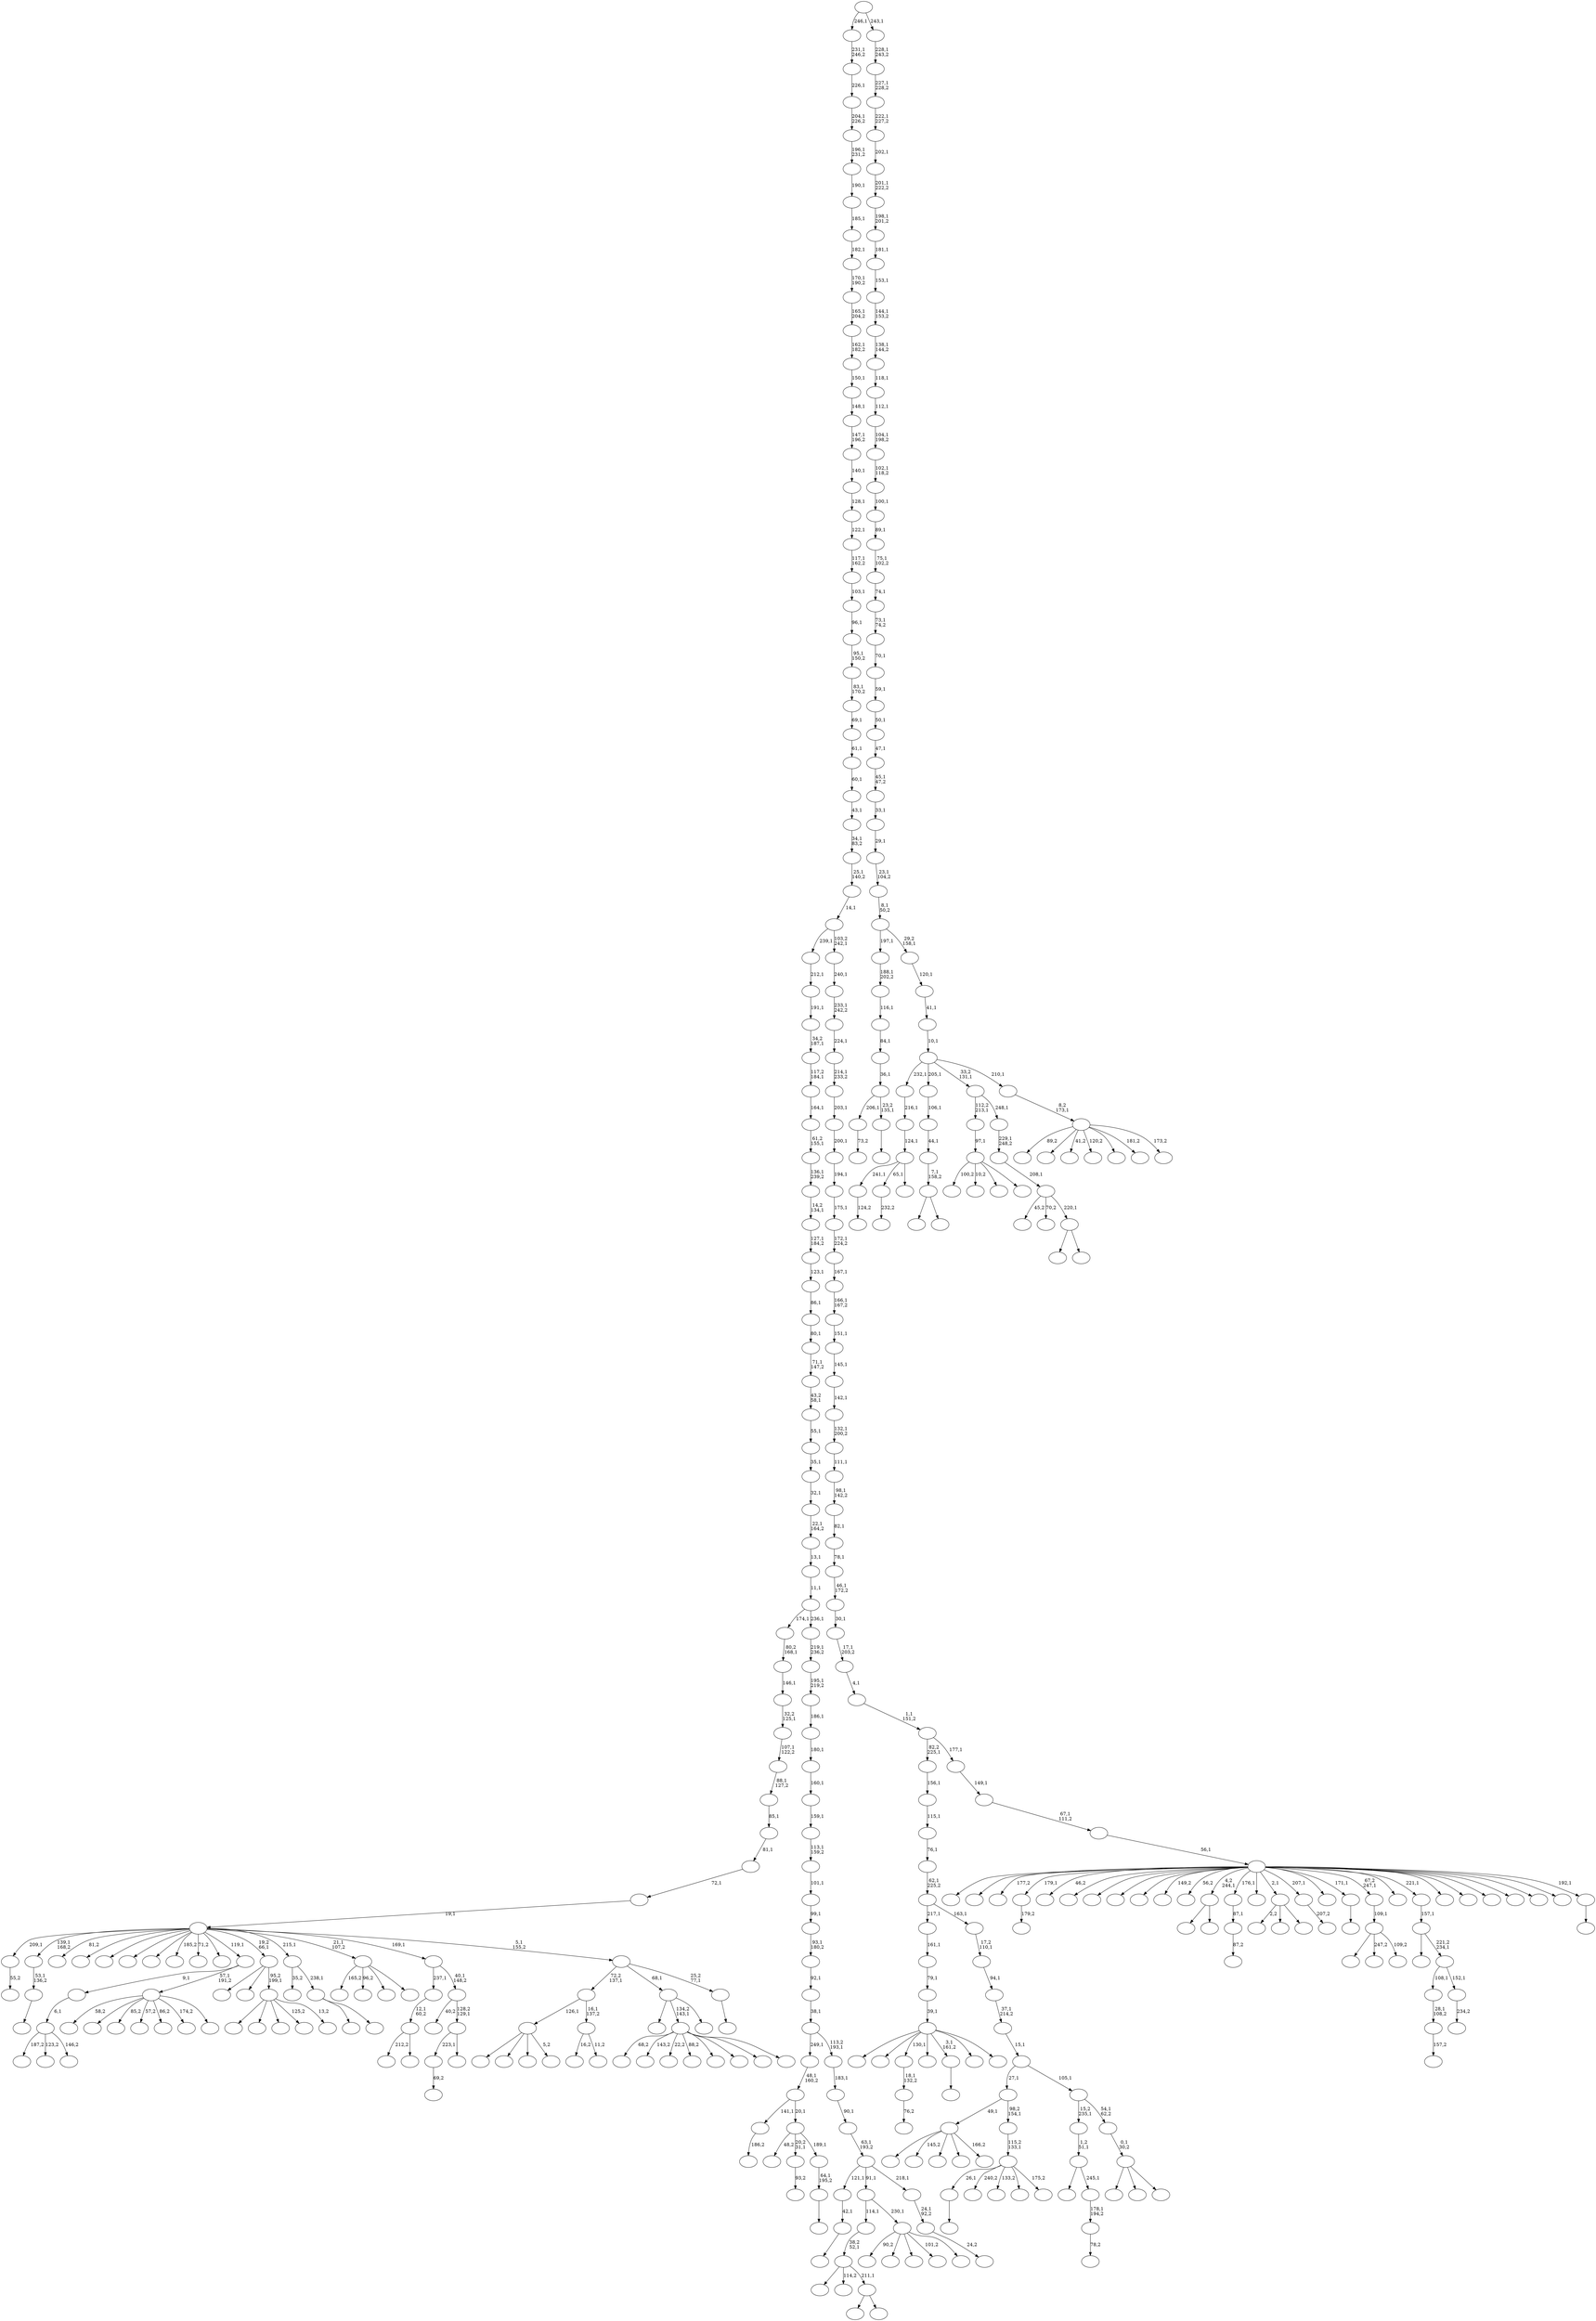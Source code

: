 digraph T {
	400 [label=""]
	399 [label=""]
	398 [label=""]
	397 [label=""]
	396 [label=""]
	395 [label=""]
	394 [label=""]
	393 [label=""]
	392 [label=""]
	391 [label=""]
	390 [label=""]
	389 [label=""]
	388 [label=""]
	387 [label=""]
	386 [label=""]
	385 [label=""]
	384 [label=""]
	383 [label=""]
	382 [label=""]
	381 [label=""]
	380 [label=""]
	379 [label=""]
	378 [label=""]
	377 [label=""]
	376 [label=""]
	375 [label=""]
	374 [label=""]
	373 [label=""]
	372 [label=""]
	371 [label=""]
	370 [label=""]
	369 [label=""]
	368 [label=""]
	367 [label=""]
	366 [label=""]
	365 [label=""]
	364 [label=""]
	363 [label=""]
	362 [label=""]
	361 [label=""]
	360 [label=""]
	359 [label=""]
	358 [label=""]
	357 [label=""]
	356 [label=""]
	355 [label=""]
	354 [label=""]
	353 [label=""]
	352 [label=""]
	351 [label=""]
	350 [label=""]
	349 [label=""]
	348 [label=""]
	347 [label=""]
	346 [label=""]
	345 [label=""]
	344 [label=""]
	343 [label=""]
	342 [label=""]
	341 [label=""]
	340 [label=""]
	339 [label=""]
	338 [label=""]
	337 [label=""]
	336 [label=""]
	335 [label=""]
	334 [label=""]
	333 [label=""]
	332 [label=""]
	331 [label=""]
	330 [label=""]
	329 [label=""]
	328 [label=""]
	327 [label=""]
	326 [label=""]
	325 [label=""]
	324 [label=""]
	323 [label=""]
	322 [label=""]
	321 [label=""]
	320 [label=""]
	319 [label=""]
	318 [label=""]
	317 [label=""]
	316 [label=""]
	315 [label=""]
	314 [label=""]
	313 [label=""]
	312 [label=""]
	311 [label=""]
	310 [label=""]
	309 [label=""]
	308 [label=""]
	307 [label=""]
	306 [label=""]
	305 [label=""]
	304 [label=""]
	303 [label=""]
	302 [label=""]
	301 [label=""]
	300 [label=""]
	299 [label=""]
	298 [label=""]
	297 [label=""]
	296 [label=""]
	295 [label=""]
	294 [label=""]
	293 [label=""]
	292 [label=""]
	291 [label=""]
	290 [label=""]
	289 [label=""]
	288 [label=""]
	287 [label=""]
	286 [label=""]
	285 [label=""]
	284 [label=""]
	283 [label=""]
	282 [label=""]
	281 [label=""]
	280 [label=""]
	279 [label=""]
	278 [label=""]
	277 [label=""]
	276 [label=""]
	275 [label=""]
	274 [label=""]
	273 [label=""]
	272 [label=""]
	271 [label=""]
	270 [label=""]
	269 [label=""]
	268 [label=""]
	267 [label=""]
	266 [label=""]
	265 [label=""]
	264 [label=""]
	263 [label=""]
	262 [label=""]
	261 [label=""]
	260 [label=""]
	259 [label=""]
	258 [label=""]
	257 [label=""]
	256 [label=""]
	255 [label=""]
	254 [label=""]
	253 [label=""]
	252 [label=""]
	251 [label=""]
	250 [label=""]
	249 [label=""]
	248 [label=""]
	247 [label=""]
	246 [label=""]
	245 [label=""]
	244 [label=""]
	243 [label=""]
	242 [label=""]
	241 [label=""]
	240 [label=""]
	239 [label=""]
	238 [label=""]
	237 [label=""]
	236 [label=""]
	235 [label=""]
	234 [label=""]
	233 [label=""]
	232 [label=""]
	231 [label=""]
	230 [label=""]
	229 [label=""]
	228 [label=""]
	227 [label=""]
	226 [label=""]
	225 [label=""]
	224 [label=""]
	223 [label=""]
	222 [label=""]
	221 [label=""]
	220 [label=""]
	219 [label=""]
	218 [label=""]
	217 [label=""]
	216 [label=""]
	215 [label=""]
	214 [label=""]
	213 [label=""]
	212 [label=""]
	211 [label=""]
	210 [label=""]
	209 [label=""]
	208 [label=""]
	207 [label=""]
	206 [label=""]
	205 [label=""]
	204 [label=""]
	203 [label=""]
	202 [label=""]
	201 [label=""]
	200 [label=""]
	199 [label=""]
	198 [label=""]
	197 [label=""]
	196 [label=""]
	195 [label=""]
	194 [label=""]
	193 [label=""]
	192 [label=""]
	191 [label=""]
	190 [label=""]
	189 [label=""]
	188 [label=""]
	187 [label=""]
	186 [label=""]
	185 [label=""]
	184 [label=""]
	183 [label=""]
	182 [label=""]
	181 [label=""]
	180 [label=""]
	179 [label=""]
	178 [label=""]
	177 [label=""]
	176 [label=""]
	175 [label=""]
	174 [label=""]
	173 [label=""]
	172 [label=""]
	171 [label=""]
	170 [label=""]
	169 [label=""]
	168 [label=""]
	167 [label=""]
	166 [label=""]
	165 [label=""]
	164 [label=""]
	163 [label=""]
	162 [label=""]
	161 [label=""]
	160 [label=""]
	159 [label=""]
	158 [label=""]
	157 [label=""]
	156 [label=""]
	155 [label=""]
	154 [label=""]
	153 [label=""]
	152 [label=""]
	151 [label=""]
	150 [label=""]
	149 [label=""]
	148 [label=""]
	147 [label=""]
	146 [label=""]
	145 [label=""]
	144 [label=""]
	143 [label=""]
	142 [label=""]
	141 [label=""]
	140 [label=""]
	139 [label=""]
	138 [label=""]
	137 [label=""]
	136 [label=""]
	135 [label=""]
	134 [label=""]
	133 [label=""]
	132 [label=""]
	131 [label=""]
	130 [label=""]
	129 [label=""]
	128 [label=""]
	127 [label=""]
	126 [label=""]
	125 [label=""]
	124 [label=""]
	123 [label=""]
	122 [label=""]
	121 [label=""]
	120 [label=""]
	119 [label=""]
	118 [label=""]
	117 [label=""]
	116 [label=""]
	115 [label=""]
	114 [label=""]
	113 [label=""]
	112 [label=""]
	111 [label=""]
	110 [label=""]
	109 [label=""]
	108 [label=""]
	107 [label=""]
	106 [label=""]
	105 [label=""]
	104 [label=""]
	103 [label=""]
	102 [label=""]
	101 [label=""]
	100 [label=""]
	99 [label=""]
	98 [label=""]
	97 [label=""]
	96 [label=""]
	95 [label=""]
	94 [label=""]
	93 [label=""]
	92 [label=""]
	91 [label=""]
	90 [label=""]
	89 [label=""]
	88 [label=""]
	87 [label=""]
	86 [label=""]
	85 [label=""]
	84 [label=""]
	83 [label=""]
	82 [label=""]
	81 [label=""]
	80 [label=""]
	79 [label=""]
	78 [label=""]
	77 [label=""]
	76 [label=""]
	75 [label=""]
	74 [label=""]
	73 [label=""]
	72 [label=""]
	71 [label=""]
	70 [label=""]
	69 [label=""]
	68 [label=""]
	67 [label=""]
	66 [label=""]
	65 [label=""]
	64 [label=""]
	63 [label=""]
	62 [label=""]
	61 [label=""]
	60 [label=""]
	59 [label=""]
	58 [label=""]
	57 [label=""]
	56 [label=""]
	55 [label=""]
	54 [label=""]
	53 [label=""]
	52 [label=""]
	51 [label=""]
	50 [label=""]
	49 [label=""]
	48 [label=""]
	47 [label=""]
	46 [label=""]
	45 [label=""]
	44 [label=""]
	43 [label=""]
	42 [label=""]
	41 [label=""]
	40 [label=""]
	39 [label=""]
	38 [label=""]
	37 [label=""]
	36 [label=""]
	35 [label=""]
	34 [label=""]
	33 [label=""]
	32 [label=""]
	31 [label=""]
	30 [label=""]
	29 [label=""]
	28 [label=""]
	27 [label=""]
	26 [label=""]
	25 [label=""]
	24 [label=""]
	23 [label=""]
	22 [label=""]
	21 [label=""]
	20 [label=""]
	19 [label=""]
	18 [label=""]
	17 [label=""]
	16 [label=""]
	15 [label=""]
	14 [label=""]
	13 [label=""]
	12 [label=""]
	11 [label=""]
	10 [label=""]
	9 [label=""]
	8 [label=""]
	7 [label=""]
	6 [label=""]
	5 [label=""]
	4 [label=""]
	3 [label=""]
	2 [label=""]
	1 [label=""]
	0 [label=""]
	390 -> 391 [label="179,2"]
	385 -> 386 [label="124,2"]
	374 -> 375 [label="55,2"]
	372 -> 373 [label=""]
	371 -> 372 [label="53,1\n136,2"]
	369 -> 370 [label="157,2"]
	368 -> 369 [label="28,1\n108,2"]
	366 -> 367 [label=""]
	361 -> 362 [label="76,2"]
	360 -> 361 [label="18,1\n132,2"]
	341 -> 342 [label="93,2"]
	333 -> 334 [label="186,2"]
	327 -> 358 [label=""]
	327 -> 354 [label=""]
	327 -> 336 [label=""]
	327 -> 328 [label="5,2"]
	323 -> 365 [label=""]
	323 -> 324 [label=""]
	319 -> 320 [label="232,2"]
	314 -> 315 [label="87,2"]
	313 -> 314 [label="87,1"]
	309 -> 310 [label="73,2"]
	307 -> 308 [label="69,2"]
	301 -> 302 [label=""]
	299 -> 385 [label="241,1"]
	299 -> 319 [label="65,1"]
	299 -> 300 [label=""]
	298 -> 299 [label="124,1"]
	297 -> 298 [label="216,1"]
	293 -> 349 [label=""]
	293 -> 294 [label=""]
	292 -> 293 [label="7,1\n158,2"]
	291 -> 292 [label="44,1"]
	290 -> 291 [label="106,1"]
	285 -> 318 [label="2,2"]
	285 -> 316 [label=""]
	285 -> 286 [label=""]
	283 -> 284 [label=""]
	282 -> 283 [label="42,1"]
	280 -> 389 [label="16,2"]
	280 -> 281 [label="11,2"]
	279 -> 327 [label="126,1"]
	279 -> 280 [label="16,1\n137,2"]
	272 -> 273 [label="207,2"]
	268 -> 388 [label="100,2"]
	268 -> 304 [label="10,2"]
	268 -> 271 [label=""]
	268 -> 269 [label=""]
	267 -> 268 [label="97,1"]
	262 -> 263 [label=""]
	259 -> 303 [label=""]
	259 -> 260 [label=""]
	258 -> 347 [label="45,2"]
	258 -> 322 [label="70,2"]
	258 -> 259 [label="220,1"]
	257 -> 258 [label="208,1"]
	256 -> 257 [label="229,1\n248,2"]
	255 -> 267 [label="112,2\n213,1"]
	255 -> 256 [label="248,1"]
	252 -> 253 [label=""]
	251 -> 252 [label="64,1\n195,2"]
	250 -> 364 [label="48,2"]
	250 -> 341 [label="20,2\n31,1"]
	250 -> 251 [label="189,1"]
	249 -> 333 [label="141,1"]
	249 -> 250 [label="20,1"]
	248 -> 249 [label="48,1\n160,2"]
	246 -> 393 [label="187,2"]
	246 -> 376 [label="123,2"]
	246 -> 247 [label="146,2"]
	245 -> 246 [label="6,1"]
	242 -> 382 [label=""]
	242 -> 289 [label="247,2"]
	242 -> 243 [label="109,2"]
	241 -> 242 [label="109,1"]
	237 -> 343 [label=""]
	237 -> 238 [label=""]
	236 -> 355 [label=""]
	236 -> 312 [label="114,2"]
	236 -> 237 [label="211,1"]
	235 -> 236 [label="38,2\n52,1"]
	232 -> 317 [label="212,2"]
	232 -> 233 [label=""]
	231 -> 232 [label="12,1\n60,2"]
	229 -> 230 [label="234,2"]
	228 -> 368 [label="108,1"]
	228 -> 229 [label="152,1"]
	227 -> 325 [label=""]
	227 -> 228 [label="221,2\n234,1"]
	226 -> 227 [label="157,1"]
	220 -> 397 [label=""]
	220 -> 381 [label=""]
	220 -> 360 [label="130,1"]
	220 -> 357 [label=""]
	220 -> 301 [label="3,1\n161,2"]
	220 -> 277 [label=""]
	220 -> 221 [label=""]
	219 -> 220 [label="39,1"]
	218 -> 219 [label="79,1"]
	217 -> 218 [label="161,1"]
	208 -> 398 [label=""]
	208 -> 394 [label="145,2"]
	208 -> 321 [label=""]
	208 -> 287 [label=""]
	208 -> 209 [label="166,2"]
	204 -> 205 [label="78,2"]
	203 -> 204 [label="178,1\n194,2"]
	202 -> 329 [label=""]
	202 -> 203 [label="245,1"]
	201 -> 202 [label="1,2\n51,1"]
	199 -> 379 [label="58,2"]
	199 -> 377 [label=""]
	199 -> 330 [label="85,2"]
	199 -> 326 [label="57,2"]
	199 -> 274 [label="86,2"]
	199 -> 212 [label="174,2"]
	199 -> 200 [label=""]
	198 -> 245 [label="9,1"]
	198 -> 199 [label="57,1\n191,2"]
	194 -> 380 [label=""]
	194 -> 340 [label=""]
	194 -> 339 [label=""]
	194 -> 266 [label="125,2"]
	194 -> 195 [label="13,2"]
	193 -> 331 [label=""]
	193 -> 288 [label=""]
	193 -> 194 [label="95,2\n199,1"]
	191 -> 206 [label=""]
	191 -> 192 [label=""]
	190 -> 335 [label="35,2"]
	190 -> 191 [label="238,1"]
	188 -> 396 [label="68,2"]
	188 -> 363 [label="143,2"]
	188 -> 345 [label="22,2"]
	188 -> 295 [label="88,2"]
	188 -> 278 [label=""]
	188 -> 265 [label=""]
	188 -> 214 [label=""]
	188 -> 189 [label=""]
	186 -> 366 [label="26,1"]
	186 -> 353 [label="240,2"]
	186 -> 337 [label="133,2"]
	186 -> 240 [label=""]
	186 -> 187 [label="175,2"]
	185 -> 186 [label="115,2\n133,1"]
	184 -> 208 [label="49,1"]
	184 -> 185 [label="98,2\n154,1"]
	182 -> 348 [label="165,2"]
	182 -> 311 [label="96,2"]
	182 -> 305 [label=""]
	182 -> 183 [label=""]
	180 -> 344 [label=""]
	180 -> 213 [label=""]
	180 -> 181 [label=""]
	179 -> 180 [label="0,1\n30,2"]
	178 -> 201 [label="15,2\n235,1"]
	178 -> 179 [label="54,1\n62,2"]
	177 -> 184 [label="27,1"]
	177 -> 178 [label="105,1"]
	176 -> 177 [label="15,1"]
	175 -> 176 [label="37,1\n214,2"]
	174 -> 175 [label="94,1"]
	173 -> 174 [label="17,2\n110,1"]
	172 -> 217 [label="217,1"]
	172 -> 173 [label="163,1"]
	171 -> 172 [label="62,1\n225,2"]
	170 -> 171 [label="76,1"]
	169 -> 170 [label="115,1"]
	168 -> 169 [label="156,1"]
	166 -> 207 [label=""]
	166 -> 188 [label="134,2\n143,1"]
	166 -> 167 [label=""]
	164 -> 392 [label="90,2"]
	164 -> 338 [label=""]
	164 -> 234 [label=""]
	164 -> 225 [label="101,2"]
	164 -> 165 [label=""]
	163 -> 235 [label="114,1"]
	163 -> 164 [label="230,1"]
	161 -> 307 [label="223,1"]
	161 -> 162 [label=""]
	160 -> 270 [label="40,2"]
	160 -> 161 [label="128,2\n129,1"]
	159 -> 231 [label="237,1"]
	159 -> 160 [label="40,1\n148,2"]
	157 -> 158 [label=""]
	156 -> 279 [label="72,2\n137,1"]
	156 -> 166 [label="68,1"]
	156 -> 157 [label="25,2\n77,1"]
	155 -> 374 [label="209,1"]
	155 -> 371 [label="139,1\n168,2"]
	155 -> 352 [label="81,2"]
	155 -> 350 [label=""]
	155 -> 296 [label=""]
	155 -> 275 [label=""]
	155 -> 254 [label=""]
	155 -> 244 [label="185,2"]
	155 -> 222 [label="71,2"]
	155 -> 210 [label=""]
	155 -> 198 [label="119,1"]
	155 -> 193 [label="19,2\n66,1"]
	155 -> 190 [label="215,1"]
	155 -> 182 [label="21,1\n107,2"]
	155 -> 159 [label="169,1"]
	155 -> 156 [label="5,1\n155,2"]
	154 -> 155 [label="19,1"]
	153 -> 154 [label="72,1"]
	152 -> 153 [label="81,1"]
	151 -> 152 [label="85,1"]
	150 -> 151 [label="88,1\n127,2"]
	149 -> 150 [label="107,1\n122,2"]
	148 -> 149 [label="32,2\n125,1"]
	147 -> 148 [label="146,1"]
	146 -> 147 [label="80,2\n168,1"]
	144 -> 145 [label="24,2"]
	143 -> 144 [label="24,1\n92,2"]
	142 -> 282 [label="121,1"]
	142 -> 163 [label="91,1"]
	142 -> 143 [label="218,1"]
	141 -> 142 [label="63,1\n193,2"]
	140 -> 141 [label="90,1"]
	139 -> 140 [label="183,1"]
	138 -> 248 [label="249,1"]
	138 -> 139 [label="113,2\n193,1"]
	137 -> 138 [label="38,1"]
	136 -> 137 [label="92,1"]
	135 -> 136 [label="93,1\n180,2"]
	134 -> 135 [label="99,1"]
	133 -> 134 [label="101,1"]
	132 -> 133 [label="113,1\n159,2"]
	131 -> 132 [label="159,1"]
	130 -> 131 [label="160,1"]
	129 -> 130 [label="180,1"]
	128 -> 129 [label="186,1"]
	127 -> 128 [label="195,1\n219,2"]
	126 -> 127 [label="219,1\n236,2"]
	125 -> 146 [label="174,1"]
	125 -> 126 [label="236,1"]
	124 -> 125 [label="11,1"]
	123 -> 124 [label="13,1"]
	122 -> 123 [label="22,1\n164,2"]
	121 -> 122 [label="32,1"]
	120 -> 121 [label="35,1"]
	119 -> 120 [label="55,1"]
	118 -> 119 [label="43,2\n58,1"]
	117 -> 118 [label="71,1\n147,2"]
	116 -> 117 [label="80,1"]
	115 -> 116 [label="86,1"]
	114 -> 115 [label="123,1"]
	113 -> 114 [label="127,1\n184,2"]
	112 -> 113 [label="14,2\n134,1"]
	111 -> 112 [label="136,1\n239,2"]
	110 -> 111 [label="61,2\n155,1"]
	109 -> 110 [label="164,1"]
	108 -> 109 [label="117,2\n184,1"]
	107 -> 108 [label="34,2\n187,1"]
	106 -> 107 [label="191,1"]
	105 -> 106 [label="212,1"]
	102 -> 103 [label=""]
	101 -> 309 [label="206,1"]
	101 -> 102 [label="23,2\n135,1"]
	100 -> 101 [label="36,1"]
	99 -> 100 [label="84,1"]
	98 -> 99 [label="116,1"]
	97 -> 98 [label="188,1\n202,2"]
	95 -> 96 [label=""]
	94 -> 400 [label=""]
	94 -> 399 [label=""]
	94 -> 395 [label="177,2"]
	94 -> 390 [label="179,1"]
	94 -> 384 [label="46,2"]
	94 -> 383 [label=""]
	94 -> 378 [label=""]
	94 -> 359 [label=""]
	94 -> 356 [label=""]
	94 -> 346 [label="149,2"]
	94 -> 332 [label="56,2"]
	94 -> 323 [label="4,2\n244,1"]
	94 -> 313 [label="176,1"]
	94 -> 306 [label=""]
	94 -> 285 [label="2,1"]
	94 -> 272 [label="207,1"]
	94 -> 264 [label=""]
	94 -> 262 [label="171,1"]
	94 -> 241 [label="67,2\n247,1"]
	94 -> 239 [label=""]
	94 -> 226 [label="221,1"]
	94 -> 224 [label=""]
	94 -> 216 [label=""]
	94 -> 215 [label=""]
	94 -> 197 [label=""]
	94 -> 196 [label=""]
	94 -> 104 [label=""]
	94 -> 95 [label="192,1"]
	93 -> 94 [label="56,1"]
	92 -> 93 [label="67,1\n111,2"]
	91 -> 92 [label="149,1"]
	90 -> 168 [label="82,2\n225,1"]
	90 -> 91 [label="177,1"]
	89 -> 90 [label="1,1\n151,2"]
	88 -> 89 [label="4,1"]
	87 -> 88 [label="17,1\n203,2"]
	86 -> 87 [label="30,1"]
	85 -> 86 [label="46,1\n172,2"]
	84 -> 85 [label="78,1"]
	83 -> 84 [label="82,1"]
	82 -> 83 [label="98,1\n142,2"]
	81 -> 82 [label="111,1"]
	80 -> 81 [label="132,1\n200,2"]
	79 -> 80 [label="142,1"]
	78 -> 79 [label="145,1"]
	77 -> 78 [label="151,1"]
	76 -> 77 [label="166,1\n167,2"]
	75 -> 76 [label="167,1"]
	74 -> 75 [label="172,1\n224,2"]
	73 -> 74 [label="175,1"]
	72 -> 73 [label="194,1"]
	71 -> 72 [label="200,1"]
	70 -> 71 [label="203,1"]
	69 -> 70 [label="214,1\n233,2"]
	68 -> 69 [label="224,1"]
	67 -> 68 [label="233,1\n242,2"]
	66 -> 67 [label="240,1"]
	65 -> 105 [label="239,1"]
	65 -> 66 [label="103,2\n242,1"]
	64 -> 65 [label="14,1"]
	63 -> 64 [label="25,1\n140,2"]
	62 -> 63 [label="34,1\n83,2"]
	61 -> 62 [label="43,1"]
	60 -> 61 [label="60,1"]
	59 -> 60 [label="61,1"]
	58 -> 59 [label="69,1"]
	57 -> 58 [label="83,1\n170,2"]
	56 -> 57 [label="95,1\n150,2"]
	55 -> 56 [label="96,1"]
	54 -> 55 [label="103,1"]
	53 -> 54 [label="117,1\n162,2"]
	52 -> 53 [label="122,1"]
	51 -> 52 [label="128,1"]
	50 -> 51 [label="140,1"]
	49 -> 50 [label="147,1\n196,2"]
	48 -> 49 [label="148,1"]
	47 -> 48 [label="150,1"]
	46 -> 47 [label="162,1\n182,2"]
	45 -> 46 [label="165,1\n204,2"]
	44 -> 45 [label="170,1\n190,2"]
	43 -> 44 [label="182,1"]
	42 -> 43 [label="185,1"]
	41 -> 42 [label="190,1"]
	40 -> 41 [label="196,1\n231,2"]
	39 -> 40 [label="204,1\n226,2"]
	38 -> 39 [label="226,1"]
	37 -> 38 [label="231,1\n246,2"]
	35 -> 387 [label="89,2"]
	35 -> 351 [label=""]
	35 -> 276 [label="41,2"]
	35 -> 261 [label="120,2"]
	35 -> 223 [label=""]
	35 -> 211 [label="181,2"]
	35 -> 36 [label="173,2"]
	34 -> 35 [label="8,2\n173,1"]
	33 -> 297 [label="232,1"]
	33 -> 290 [label="205,1"]
	33 -> 255 [label="33,2\n131,1"]
	33 -> 34 [label="210,1"]
	32 -> 33 [label="10,1"]
	31 -> 32 [label="41,1"]
	30 -> 31 [label="120,1"]
	29 -> 97 [label="197,1"]
	29 -> 30 [label="29,2\n158,1"]
	28 -> 29 [label="8,1\n50,2"]
	27 -> 28 [label="23,1\n104,2"]
	26 -> 27 [label="29,1"]
	25 -> 26 [label="33,1"]
	24 -> 25 [label="45,1\n47,2"]
	23 -> 24 [label="47,1"]
	22 -> 23 [label="50,1"]
	21 -> 22 [label="59,1"]
	20 -> 21 [label="70,1"]
	19 -> 20 [label="73,1\n74,2"]
	18 -> 19 [label="74,1"]
	17 -> 18 [label="75,1\n102,2"]
	16 -> 17 [label="89,1"]
	15 -> 16 [label="100,1"]
	14 -> 15 [label="102,1\n118,2"]
	13 -> 14 [label="104,1\n198,2"]
	12 -> 13 [label="112,1"]
	11 -> 12 [label="118,1"]
	10 -> 11 [label="138,1\n144,2"]
	9 -> 10 [label="144,1\n153,2"]
	8 -> 9 [label="153,1"]
	7 -> 8 [label="181,1"]
	6 -> 7 [label="198,1\n201,2"]
	5 -> 6 [label="201,1\n222,2"]
	4 -> 5 [label="202,1"]
	3 -> 4 [label="222,1\n227,2"]
	2 -> 3 [label="227,1\n228,2"]
	1 -> 2 [label="228,1\n243,2"]
	0 -> 37 [label="246,1"]
	0 -> 1 [label="243,1"]
}
